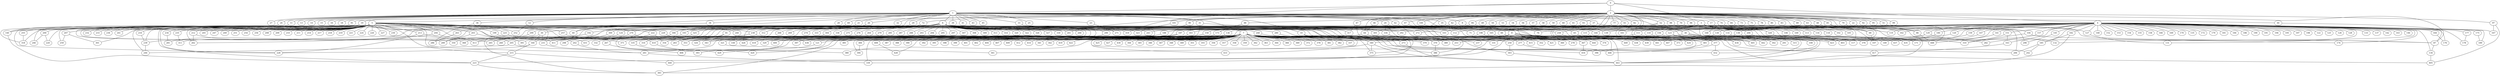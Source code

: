 
graph graphname {
    0 -- 1
0 -- 2
0 -- 3
0 -- 4
0 -- 319
1 -- 5
1 -- 6
1 -- 7
1 -- 8
1 -- 9
1 -- 10
1 -- 11
1 -- 12
1 -- 13
1 -- 14
1 -- 15
1 -- 16
1 -- 17
1 -- 18
1 -- 19
1 -- 20
1 -- 21
1 -- 22
1 -- 23
1 -- 24
1 -- 25
1 -- 26
1 -- 27
1 -- 28
1 -- 29
1 -- 30
1 -- 31
1 -- 32
1 -- 33
1 -- 34
1 -- 35
1 -- 36
1 -- 37
1 -- 38
1 -- 39
1 -- 40
1 -- 41
1 -- 42
1 -- 43
1 -- 44
1 -- 45
1 -- 444
2 -- 46
2 -- 47
2 -- 48
2 -- 49
2 -- 50
2 -- 51
2 -- 52
2 -- 53
2 -- 54
2 -- 55
2 -- 56
2 -- 57
2 -- 58
2 -- 59
2 -- 60
2 -- 61
2 -- 62
2 -- 63
2 -- 64
2 -- 65
2 -- 66
2 -- 67
2 -- 68
2 -- 69
2 -- 70
2 -- 71
2 -- 72
2 -- 73
2 -- 74
2 -- 75
2 -- 76
2 -- 77
2 -- 78
2 -- 79
2 -- 80
2 -- 81
2 -- 82
2 -- 83
2 -- 84
2 -- 85
2 -- 86
2 -- 87
2 -- 88
2 -- 89
2 -- 90
2 -- 91
2 -- 92
2 -- 93
2 -- 94
2 -- 95
2 -- 96
2 -- 97
2 -- 98
2 -- 99
2 -- 100
2 -- 101
2 -- 434
2 -- 201
3 -- 102
3 -- 103
3 -- 104
3 -- 105
3 -- 106
3 -- 107
3 -- 108
3 -- 109
3 -- 110
3 -- 111
3 -- 112
3 -- 113
3 -- 114
3 -- 115
3 -- 116
3 -- 117
3 -- 118
4 -- 128
4 -- 130
4 -- 131
4 -- 132
4 -- 133
4 -- 134
4 -- 129
4 -- 136
4 -- 137
4 -- 138
4 -- 139
4 -- 140
4 -- 141
4 -- 142
4 -- 143
4 -- 144
4 -- 145
4 -- 146
4 -- 147
4 -- 148
4 -- 149
4 -- 150
4 -- 151
4 -- 152
4 -- 153
4 -- 154
4 -- 155
4 -- 156
4 -- 157
4 -- 158
4 -- 159
4 -- 160
4 -- 161
4 -- 162
4 -- 163
4 -- 164
4 -- 165
4 -- 166
4 -- 167
4 -- 168
4 -- 169
4 -- 170
4 -- 135
4 -- 172
4 -- 173
4 -- 174
4 -- 175
4 -- 176
4 -- 177
4 -- 178
4 -- 179
4 -- 180
4 -- 181
4 -- 182
4 -- 183
4 -- 184
4 -- 185
4 -- 186
4 -- 187
4 -- 188
4 -- 189
4 -- 190
4 -- 191
4 -- 192
4 -- 193
4 -- 194
4 -- 195
4 -- 196
4 -- 197
4 -- 198
4 -- 171
4 -- 119
4 -- 120
4 -- 121
4 -- 122
4 -- 123
4 -- 124
4 -- 125
4 -- 126
4 -- 127
5 -- 256
5 -- 258
5 -- 259
5 -- 260
5 -- 261
5 -- 262
5 -- 257
5 -- 199
5 -- 200
5 -- 201
5 -- 202
5 -- 203
5 -- 204
5 -- 205
5 -- 206
5 -- 207
5 -- 208
5 -- 209
5 -- 210
5 -- 211
5 -- 212
5 -- 213
5 -- 214
5 -- 215
5 -- 216
5 -- 217
5 -- 218
5 -- 219
5 -- 220
5 -- 221
5 -- 222
5 -- 223
5 -- 224
5 -- 225
5 -- 226
5 -- 227
5 -- 228
5 -- 229
5 -- 230
5 -- 231
5 -- 232
5 -- 233
5 -- 234
5 -- 235
5 -- 236
5 -- 237
5 -- 238
5 -- 239
5 -- 240
5 -- 241
5 -- 242
5 -- 243
5 -- 244
5 -- 245
5 -- 246
5 -- 247
5 -- 248
5 -- 249
5 -- 250
5 -- 251
5 -- 252
5 -- 253
5 -- 254
5 -- 255
6 -- 263
6 -- 264
6 -- 265
6 -- 266
6 -- 267
6 -- 268
6 -- 269
6 -- 270
6 -- 271
6 -- 272
6 -- 273
6 -- 274
6 -- 275
6 -- 276
6 -- 277
6 -- 278
6 -- 279
6 -- 280
6 -- 281
6 -- 282
6 -- 283
6 -- 284
6 -- 285
6 -- 286
6 -- 287
6 -- 288
6 -- 289
6 -- 290
6 -- 291
6 -- 292
6 -- 293
6 -- 294
6 -- 295
6 -- 296
6 -- 297
6 -- 298
6 -- 299
6 -- 300
6 -- 301
6 -- 302
6 -- 303
6 -- 304
6 -- 305
6 -- 306
6 -- 307
6 -- 308
6 -- 309
6 -- 310
6 -- 311
6 -- 312
6 -- 313
6 -- 314
6 -- 315
6 -- 316
6 -- 317
6 -- 318
6 -- 319
6 -- 320
6 -- 321
6 -- 322
6 -- 323
6 -- 324
6 -- 325
6 -- 326
6 -- 327
6 -- 328
6 -- 329
6 -- 330
6 -- 331
6 -- 332
6 -- 333
6 -- 334
6 -- 335
6 -- 336
6 -- 393
7 -- 337
7 -- 338
7 -- 339
7 -- 340
7 -- 341
7 -- 342
7 -- 343
7 -- 344
7 -- 345
7 -- 346
7 -- 347
7 -- 348
7 -- 349
7 -- 350
7 -- 351
7 -- 352
7 -- 353
7 -- 354
7 -- 355
7 -- 356
7 -- 357
7 -- 358
7 -- 359
7 -- 360
7 -- 361
7 -- 362
7 -- 363
7 -- 364
7 -- 365
7 -- 366
7 -- 367
7 -- 368
7 -- 369
7 -- 370
7 -- 371
7 -- 372
7 -- 373
7 -- 374
7 -- 375
7 -- 376
7 -- 377
7 -- 378
7 -- 379
7 -- 380
7 -- 381
7 -- 382
7 -- 383
7 -- 384
7 -- 385
7 -- 386
7 -- 387
7 -- 388
7 -- 389
7 -- 390
7 -- 391
7 -- 392
7 -- 393
7 -- 394
7 -- 395
7 -- 396
7 -- 397
7 -- 398
7 -- 399
7 -- 400
7 -- 401
7 -- 402
7 -- 403
7 -- 404
7 -- 405
7 -- 406
7 -- 407
7 -- 408
7 -- 409
7 -- 410
7 -- 411
7 -- 412
7 -- 413
7 -- 414
7 -- 415
7 -- 416
7 -- 417
7 -- 418
7 -- 419
7 -- 420
7 -- 421
7 -- 422
7 -- 423
7 -- 424
7 -- 425
7 -- 426
7 -- 427
7 -- 428
7 -- 429
7 -- 430
7 -- 431
7 -- 432
7 -- 433
7 -- 329
8 -- 448
8 -- 449
8 -- 434
8 -- 435
8 -- 436
8 -- 437
8 -- 438
8 -- 439
8 -- 440
8 -- 441
8 -- 442
8 -- 443
8 -- 444
8 -- 445
8 -- 446
8 -- 447
9 -- 65
10 -- 253
10 -- 339
10 -- 375
11 -- 140
12 -- 252
17 -- 68
19 -- 350
19 -- 411
19 -- 270
19 -- 140
19 -- 289
20 -- 334
20 -- 415
20 -- 389
21 -- 306
22 -- 127
23 -- 271
24 -- 318
26 -- 426
26 -- 193
29 -- 238
30 -- 160
30 -- 383
30 -- 231
31 -- 112
31 -- 400
33 -- 353
33 -- 103
34 -- 40
35 -- 416
36 -- 286
37 -- 71
37 -- 38
38 -- 121
38 -- 443
38 -- 87
38 -- 108
42 -- 386
44 -- 87
46 -- 64
47 -- 317
47 -- 379
48 -- 171
51 -- 448
52 -- 445
52 -- 87
52 -- 150
55 -- 374
62 -- 305
62 -- 76
63 -- 423
64 -- 149
64 -- 397
65 -- 171
65 -- 373
66 -- 367
66 -- 360
67 -- 415
68 -- 107
69 -- 265
70 -- 448
70 -- 272
72 -- 160
72 -- 312
74 -- 168
74 -- 119
77 -- 367
79 -- 86
81 -- 343
81 -- 316
81 -- 354
82 -- 258
82 -- 243
82 -- 161
84 -- 162
85 -- 86
85 -- 443
86 -- 448
87 -- 134
88 -- 173
90 -- 183
90 -- 261
91 -- 228
93 -- 139
93 -- 292
94 -- 144
94 -- 334
96 -- 328
97 -- 405
97 -- 167
98 -- 432
100 -- 352
101 -- 323
104 -- 310
104 -- 174
110 -- 442
111 -- 253
111 -- 403
114 -- 331
114 -- 117
115 -- 424
120 -- 376
121 -- 393
123 -- 315
123 -- 291
123 -- 302
124 -- 160
127 -- 131
129 -- 250
129 -- 132
129 -- 365
130 -- 370
130 -- 443
134 -- 405
136 -- 329
138 -- 223
138 -- 423
140 -- 223
141 -- 448
145 -- 296
147 -- 435
150 -- 321
150 -- 202
151 -- 310
151 -- 163
156 -- 377
157 -- 282
159 -- 437
160 -- 228
160 -- 215
163 -- 417
164 -- 176
165 -- 278
165 -- 237
173 -- 338
175 -- 189
177 -- 178
180 -- 403
182 -- 383
182 -- 185
183 -- 324
185 -- 284
185 -- 242
187 -- 239
187 -- 284
187 -- 231
188 -- 205
192 -- 289
193 -- 260
196 -- 340
196 -- 421
199 -- 431
200 -- 220
200 -- 246
202 -- 261
203 -- 289
203 -- 391
204 -- 262
204 -- 265
205 -- 380
205 -- 244
206 -- 310
207 -- 259
207 -- 301
212 -- 262
212 -- 368
213 -- 413
213 -- 228
215 -- 440
215 -- 223
216 -- 239
222 -- 354
222 -- 332
223 -- 383
225 -- 371
229 -- 353
231 -- 406
234 -- 281
235 -- 311
238 -- 283
238 -- 370
239 -- 244
240 -- 338
248 -- 273
250 -- 303
255 -- 318
257 -- 436
258 -- 302
261 -- 339
263 -- 286
267 -- 393
270 -- 410
270 -- 298
273 -- 443
277 -- 446
280 -- 340
290 -- 397
299 -- 413
300 -- 411
303 -- 443
304 -- 418
306 -- 335
321 -- 361
325 -- 332
328 -- 403
334 -- 370
335 -- 429
340 -- 375
340 -- 433
340 -- 443
365 -- 396
367 -- 416
370 -- 386
377 -- 432
377 -- 446
384 -- 394
408 -- 428
410 -- 420

}
